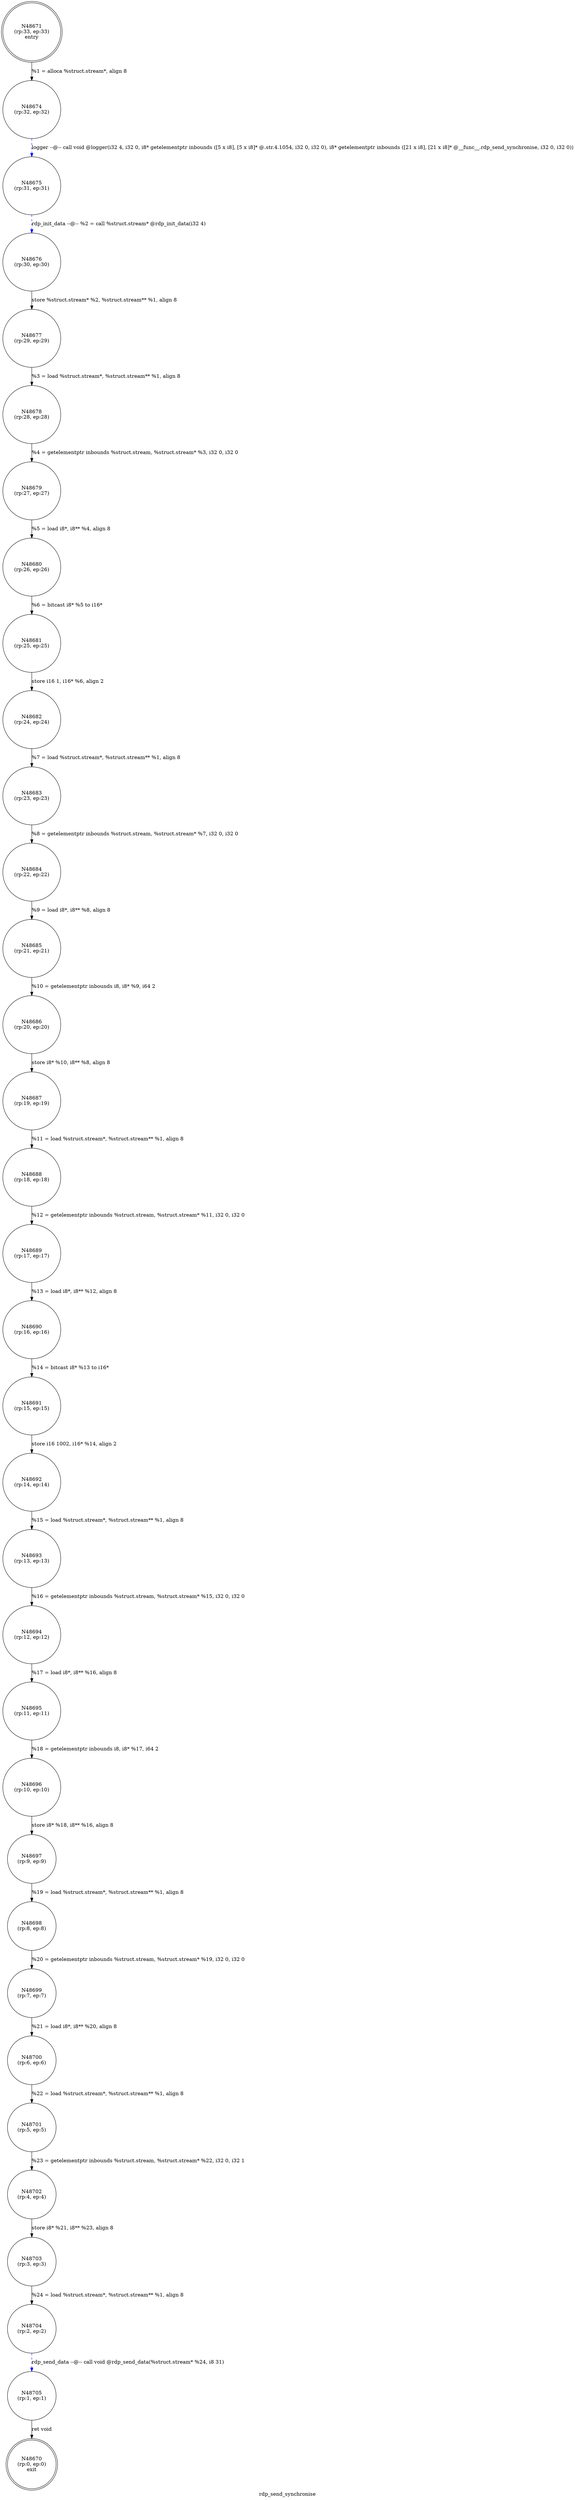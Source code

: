 digraph rdp_send_synchronise {
label="rdp_send_synchronise"
48670 [label="N48670\n(rp:0, ep:0)\nexit", shape="doublecircle"]
48671 [label="N48671\n(rp:33, ep:33)\nentry", shape="doublecircle"]
48671 -> 48674 [label="%1 = alloca %struct.stream*, align 8"]
48674 [label="N48674\n(rp:32, ep:32)", shape="circle"]
48674 -> 48675 [label="logger --@-- call void @logger(i32 4, i32 0, i8* getelementptr inbounds ([5 x i8], [5 x i8]* @.str.4.1054, i32 0, i32 0), i8* getelementptr inbounds ([21 x i8], [21 x i8]* @__func__.rdp_send_synchronise, i32 0, i32 0))", style="dashed", color="blue"]
48675 [label="N48675\n(rp:31, ep:31)", shape="circle"]
48675 -> 48676 [label="rdp_init_data --@-- %2 = call %struct.stream* @rdp_init_data(i32 4)", style="dashed", color="blue"]
48676 [label="N48676\n(rp:30, ep:30)", shape="circle"]
48676 -> 48677 [label="store %struct.stream* %2, %struct.stream** %1, align 8"]
48677 [label="N48677\n(rp:29, ep:29)", shape="circle"]
48677 -> 48678 [label="%3 = load %struct.stream*, %struct.stream** %1, align 8"]
48678 [label="N48678\n(rp:28, ep:28)", shape="circle"]
48678 -> 48679 [label="%4 = getelementptr inbounds %struct.stream, %struct.stream* %3, i32 0, i32 0"]
48679 [label="N48679\n(rp:27, ep:27)", shape="circle"]
48679 -> 48680 [label="%5 = load i8*, i8** %4, align 8"]
48680 [label="N48680\n(rp:26, ep:26)", shape="circle"]
48680 -> 48681 [label="%6 = bitcast i8* %5 to i16*"]
48681 [label="N48681\n(rp:25, ep:25)", shape="circle"]
48681 -> 48682 [label="store i16 1, i16* %6, align 2"]
48682 [label="N48682\n(rp:24, ep:24)", shape="circle"]
48682 -> 48683 [label="%7 = load %struct.stream*, %struct.stream** %1, align 8"]
48683 [label="N48683\n(rp:23, ep:23)", shape="circle"]
48683 -> 48684 [label="%8 = getelementptr inbounds %struct.stream, %struct.stream* %7, i32 0, i32 0"]
48684 [label="N48684\n(rp:22, ep:22)", shape="circle"]
48684 -> 48685 [label="%9 = load i8*, i8** %8, align 8"]
48685 [label="N48685\n(rp:21, ep:21)", shape="circle"]
48685 -> 48686 [label="%10 = getelementptr inbounds i8, i8* %9, i64 2"]
48686 [label="N48686\n(rp:20, ep:20)", shape="circle"]
48686 -> 48687 [label="store i8* %10, i8** %8, align 8"]
48687 [label="N48687\n(rp:19, ep:19)", shape="circle"]
48687 -> 48688 [label="%11 = load %struct.stream*, %struct.stream** %1, align 8"]
48688 [label="N48688\n(rp:18, ep:18)", shape="circle"]
48688 -> 48689 [label="%12 = getelementptr inbounds %struct.stream, %struct.stream* %11, i32 0, i32 0"]
48689 [label="N48689\n(rp:17, ep:17)", shape="circle"]
48689 -> 48690 [label="%13 = load i8*, i8** %12, align 8"]
48690 [label="N48690\n(rp:16, ep:16)", shape="circle"]
48690 -> 48691 [label="%14 = bitcast i8* %13 to i16*"]
48691 [label="N48691\n(rp:15, ep:15)", shape="circle"]
48691 -> 48692 [label="store i16 1002, i16* %14, align 2"]
48692 [label="N48692\n(rp:14, ep:14)", shape="circle"]
48692 -> 48693 [label="%15 = load %struct.stream*, %struct.stream** %1, align 8"]
48693 [label="N48693\n(rp:13, ep:13)", shape="circle"]
48693 -> 48694 [label="%16 = getelementptr inbounds %struct.stream, %struct.stream* %15, i32 0, i32 0"]
48694 [label="N48694\n(rp:12, ep:12)", shape="circle"]
48694 -> 48695 [label="%17 = load i8*, i8** %16, align 8"]
48695 [label="N48695\n(rp:11, ep:11)", shape="circle"]
48695 -> 48696 [label="%18 = getelementptr inbounds i8, i8* %17, i64 2"]
48696 [label="N48696\n(rp:10, ep:10)", shape="circle"]
48696 -> 48697 [label="store i8* %18, i8** %16, align 8"]
48697 [label="N48697\n(rp:9, ep:9)", shape="circle"]
48697 -> 48698 [label="%19 = load %struct.stream*, %struct.stream** %1, align 8"]
48698 [label="N48698\n(rp:8, ep:8)", shape="circle"]
48698 -> 48699 [label="%20 = getelementptr inbounds %struct.stream, %struct.stream* %19, i32 0, i32 0"]
48699 [label="N48699\n(rp:7, ep:7)", shape="circle"]
48699 -> 48700 [label="%21 = load i8*, i8** %20, align 8"]
48700 [label="N48700\n(rp:6, ep:6)", shape="circle"]
48700 -> 48701 [label="%22 = load %struct.stream*, %struct.stream** %1, align 8"]
48701 [label="N48701\n(rp:5, ep:5)", shape="circle"]
48701 -> 48702 [label="%23 = getelementptr inbounds %struct.stream, %struct.stream* %22, i32 0, i32 1"]
48702 [label="N48702\n(rp:4, ep:4)", shape="circle"]
48702 -> 48703 [label="store i8* %21, i8** %23, align 8"]
48703 [label="N48703\n(rp:3, ep:3)", shape="circle"]
48703 -> 48704 [label="%24 = load %struct.stream*, %struct.stream** %1, align 8"]
48704 [label="N48704\n(rp:2, ep:2)", shape="circle"]
48704 -> 48705 [label="rdp_send_data --@-- call void @rdp_send_data(%struct.stream* %24, i8 31)", style="dashed", color="blue"]
48705 [label="N48705\n(rp:1, ep:1)", shape="circle"]
48705 -> 48670 [label="ret void"]
}
